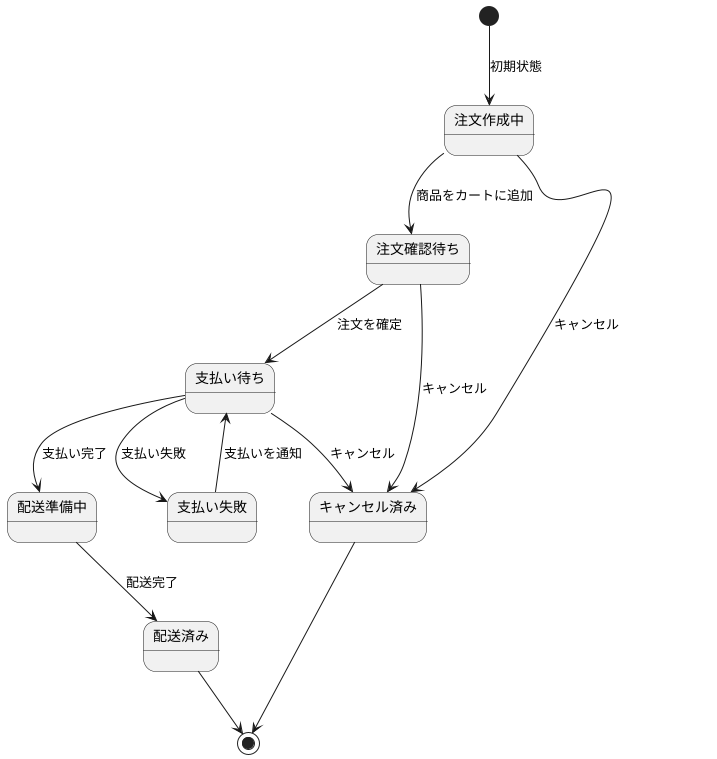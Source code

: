 @startuml
[*] --> 注文作成中 : 初期状態
注文作成中 --> 注文確認待ち : 商品をカートに追加
注文作成中 --> キャンセル済み : キャンセル
注文確認待ち --> 支払い待ち : 注文を確定
注文確認待ち --> キャンセル済み : キャンセル
キャンセル済み --> [*]
支払い待ち --> 配送準備中 : 支払い完了
支払い待ち --> キャンセル済み : キャンセル
支払い待ち -->支払い失敗 : 支払い失敗
支払い失敗 --> 支払い待ち : 支払いを通知
配送準備中 --> 配送済み : 配送完了
配送済み --> [*]
@enduml